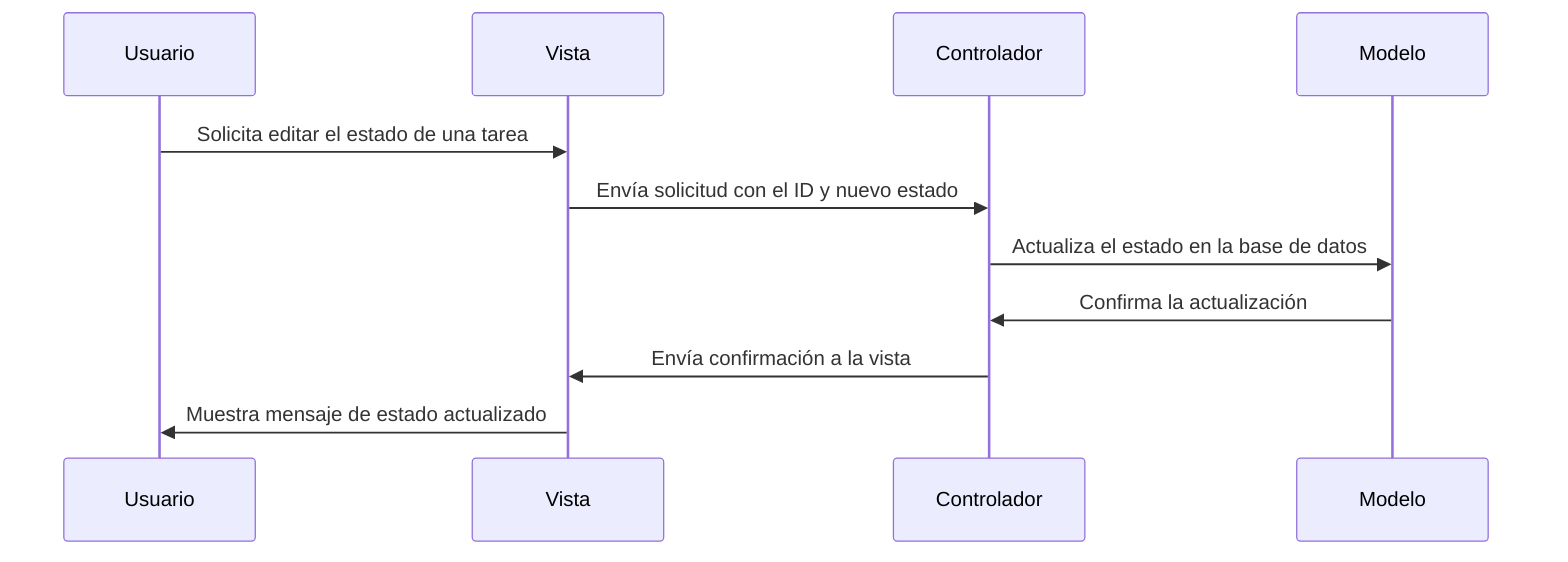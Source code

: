 sequenceDiagram
    participant Usuario
    participant Vista
    participant Controlador
    participant Modelo

    Usuario ->> Vista: Solicita editar el estado de una tarea
    Vista ->> Controlador: Envía solicitud con el ID y nuevo estado
    Controlador ->> Modelo: Actualiza el estado en la base de datos
    Modelo ->> Controlador: Confirma la actualización
    Controlador ->> Vista: Envía confirmación a la vista
    Vista ->> Usuario: Muestra mensaje de estado actualizado